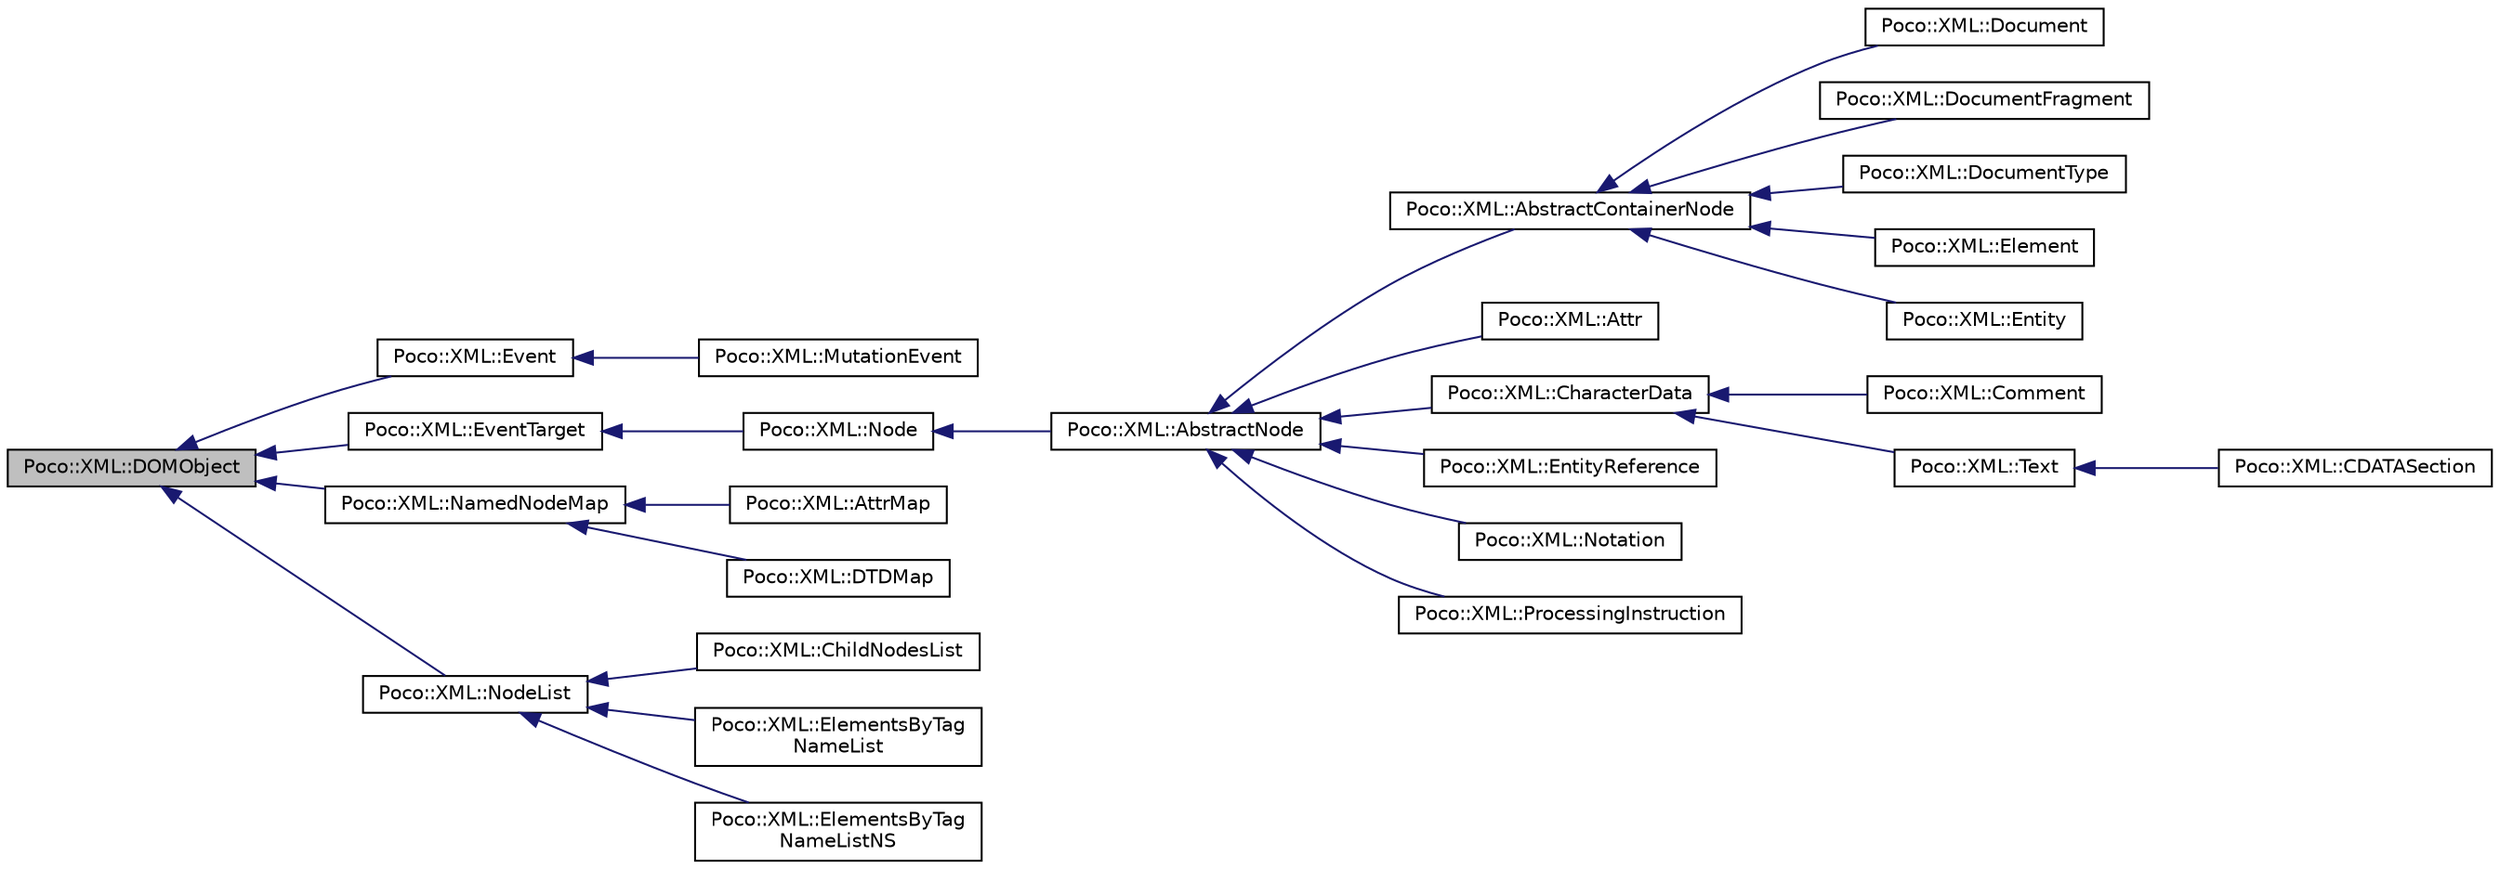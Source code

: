 digraph "Poco::XML::DOMObject"
{
 // LATEX_PDF_SIZE
  edge [fontname="Helvetica",fontsize="10",labelfontname="Helvetica",labelfontsize="10"];
  node [fontname="Helvetica",fontsize="10",shape=record];
  rankdir="LR";
  Node1 [label="Poco::XML::DOMObject",height=0.2,width=0.4,color="black", fillcolor="grey75", style="filled", fontcolor="black",tooltip=" "];
  Node1 -> Node2 [dir="back",color="midnightblue",fontsize="10",style="solid"];
  Node2 [label="Poco::XML::Event",height=0.2,width=0.4,color="black", fillcolor="white", style="filled",URL="$classPoco_1_1XML_1_1Event.html",tooltip=" "];
  Node2 -> Node3 [dir="back",color="midnightblue",fontsize="10",style="solid"];
  Node3 [label="Poco::XML::MutationEvent",height=0.2,width=0.4,color="black", fillcolor="white", style="filled",URL="$classPoco_1_1XML_1_1MutationEvent.html",tooltip=" "];
  Node1 -> Node4 [dir="back",color="midnightblue",fontsize="10",style="solid"];
  Node4 [label="Poco::XML::EventTarget",height=0.2,width=0.4,color="black", fillcolor="white", style="filled",URL="$classPoco_1_1XML_1_1EventTarget.html",tooltip=" "];
  Node4 -> Node5 [dir="back",color="midnightblue",fontsize="10",style="solid"];
  Node5 [label="Poco::XML::Node",height=0.2,width=0.4,color="black", fillcolor="white", style="filled",URL="$classPoco_1_1XML_1_1Node.html",tooltip=" "];
  Node5 -> Node6 [dir="back",color="midnightblue",fontsize="10",style="solid"];
  Node6 [label="Poco::XML::AbstractNode",height=0.2,width=0.4,color="black", fillcolor="white", style="filled",URL="$classPoco_1_1XML_1_1AbstractNode.html",tooltip=" "];
  Node6 -> Node7 [dir="back",color="midnightblue",fontsize="10",style="solid"];
  Node7 [label="Poco::XML::AbstractContainerNode",height=0.2,width=0.4,color="black", fillcolor="white", style="filled",URL="$classPoco_1_1XML_1_1AbstractContainerNode.html",tooltip=" "];
  Node7 -> Node8 [dir="back",color="midnightblue",fontsize="10",style="solid"];
  Node8 [label="Poco::XML::Document",height=0.2,width=0.4,color="black", fillcolor="white", style="filled",URL="$classPoco_1_1XML_1_1Document.html",tooltip=" "];
  Node7 -> Node9 [dir="back",color="midnightblue",fontsize="10",style="solid"];
  Node9 [label="Poco::XML::DocumentFragment",height=0.2,width=0.4,color="black", fillcolor="white", style="filled",URL="$classPoco_1_1XML_1_1DocumentFragment.html",tooltip=" "];
  Node7 -> Node10 [dir="back",color="midnightblue",fontsize="10",style="solid"];
  Node10 [label="Poco::XML::DocumentType",height=0.2,width=0.4,color="black", fillcolor="white", style="filled",URL="$classPoco_1_1XML_1_1DocumentType.html",tooltip=" "];
  Node7 -> Node11 [dir="back",color="midnightblue",fontsize="10",style="solid"];
  Node11 [label="Poco::XML::Element",height=0.2,width=0.4,color="black", fillcolor="white", style="filled",URL="$classPoco_1_1XML_1_1Element.html",tooltip=" "];
  Node7 -> Node12 [dir="back",color="midnightblue",fontsize="10",style="solid"];
  Node12 [label="Poco::XML::Entity",height=0.2,width=0.4,color="black", fillcolor="white", style="filled",URL="$classPoco_1_1XML_1_1Entity.html",tooltip=" "];
  Node6 -> Node13 [dir="back",color="midnightblue",fontsize="10",style="solid"];
  Node13 [label="Poco::XML::Attr",height=0.2,width=0.4,color="black", fillcolor="white", style="filled",URL="$classPoco_1_1XML_1_1Attr.html",tooltip=" "];
  Node6 -> Node14 [dir="back",color="midnightblue",fontsize="10",style="solid"];
  Node14 [label="Poco::XML::CharacterData",height=0.2,width=0.4,color="black", fillcolor="white", style="filled",URL="$classPoco_1_1XML_1_1CharacterData.html",tooltip=" "];
  Node14 -> Node15 [dir="back",color="midnightblue",fontsize="10",style="solid"];
  Node15 [label="Poco::XML::Comment",height=0.2,width=0.4,color="black", fillcolor="white", style="filled",URL="$classPoco_1_1XML_1_1Comment.html",tooltip=" "];
  Node14 -> Node16 [dir="back",color="midnightblue",fontsize="10",style="solid"];
  Node16 [label="Poco::XML::Text",height=0.2,width=0.4,color="black", fillcolor="white", style="filled",URL="$classPoco_1_1XML_1_1Text.html",tooltip=" "];
  Node16 -> Node17 [dir="back",color="midnightblue",fontsize="10",style="solid"];
  Node17 [label="Poco::XML::CDATASection",height=0.2,width=0.4,color="black", fillcolor="white", style="filled",URL="$classPoco_1_1XML_1_1CDATASection.html",tooltip=" "];
  Node6 -> Node18 [dir="back",color="midnightblue",fontsize="10",style="solid"];
  Node18 [label="Poco::XML::EntityReference",height=0.2,width=0.4,color="black", fillcolor="white", style="filled",URL="$classPoco_1_1XML_1_1EntityReference.html",tooltip=" "];
  Node6 -> Node19 [dir="back",color="midnightblue",fontsize="10",style="solid"];
  Node19 [label="Poco::XML::Notation",height=0.2,width=0.4,color="black", fillcolor="white", style="filled",URL="$classPoco_1_1XML_1_1Notation.html",tooltip=" "];
  Node6 -> Node20 [dir="back",color="midnightblue",fontsize="10",style="solid"];
  Node20 [label="Poco::XML::ProcessingInstruction",height=0.2,width=0.4,color="black", fillcolor="white", style="filled",URL="$classPoco_1_1XML_1_1ProcessingInstruction.html",tooltip=" "];
  Node1 -> Node21 [dir="back",color="midnightblue",fontsize="10",style="solid"];
  Node21 [label="Poco::XML::NamedNodeMap",height=0.2,width=0.4,color="black", fillcolor="white", style="filled",URL="$classPoco_1_1XML_1_1NamedNodeMap.html",tooltip=" "];
  Node21 -> Node22 [dir="back",color="midnightblue",fontsize="10",style="solid"];
  Node22 [label="Poco::XML::AttrMap",height=0.2,width=0.4,color="black", fillcolor="white", style="filled",URL="$classPoco_1_1XML_1_1AttrMap.html",tooltip=" "];
  Node21 -> Node23 [dir="back",color="midnightblue",fontsize="10",style="solid"];
  Node23 [label="Poco::XML::DTDMap",height=0.2,width=0.4,color="black", fillcolor="white", style="filled",URL="$classPoco_1_1XML_1_1DTDMap.html",tooltip=" "];
  Node1 -> Node24 [dir="back",color="midnightblue",fontsize="10",style="solid"];
  Node24 [label="Poco::XML::NodeList",height=0.2,width=0.4,color="black", fillcolor="white", style="filled",URL="$classPoco_1_1XML_1_1NodeList.html",tooltip=" "];
  Node24 -> Node25 [dir="back",color="midnightblue",fontsize="10",style="solid"];
  Node25 [label="Poco::XML::ChildNodesList",height=0.2,width=0.4,color="black", fillcolor="white", style="filled",URL="$classPoco_1_1XML_1_1ChildNodesList.html",tooltip=" "];
  Node24 -> Node26 [dir="back",color="midnightblue",fontsize="10",style="solid"];
  Node26 [label="Poco::XML::ElementsByTag\lNameList",height=0.2,width=0.4,color="black", fillcolor="white", style="filled",URL="$classPoco_1_1XML_1_1ElementsByTagNameList.html",tooltip=" "];
  Node24 -> Node27 [dir="back",color="midnightblue",fontsize="10",style="solid"];
  Node27 [label="Poco::XML::ElementsByTag\lNameListNS",height=0.2,width=0.4,color="black", fillcolor="white", style="filled",URL="$classPoco_1_1XML_1_1ElementsByTagNameListNS.html",tooltip=" "];
}
